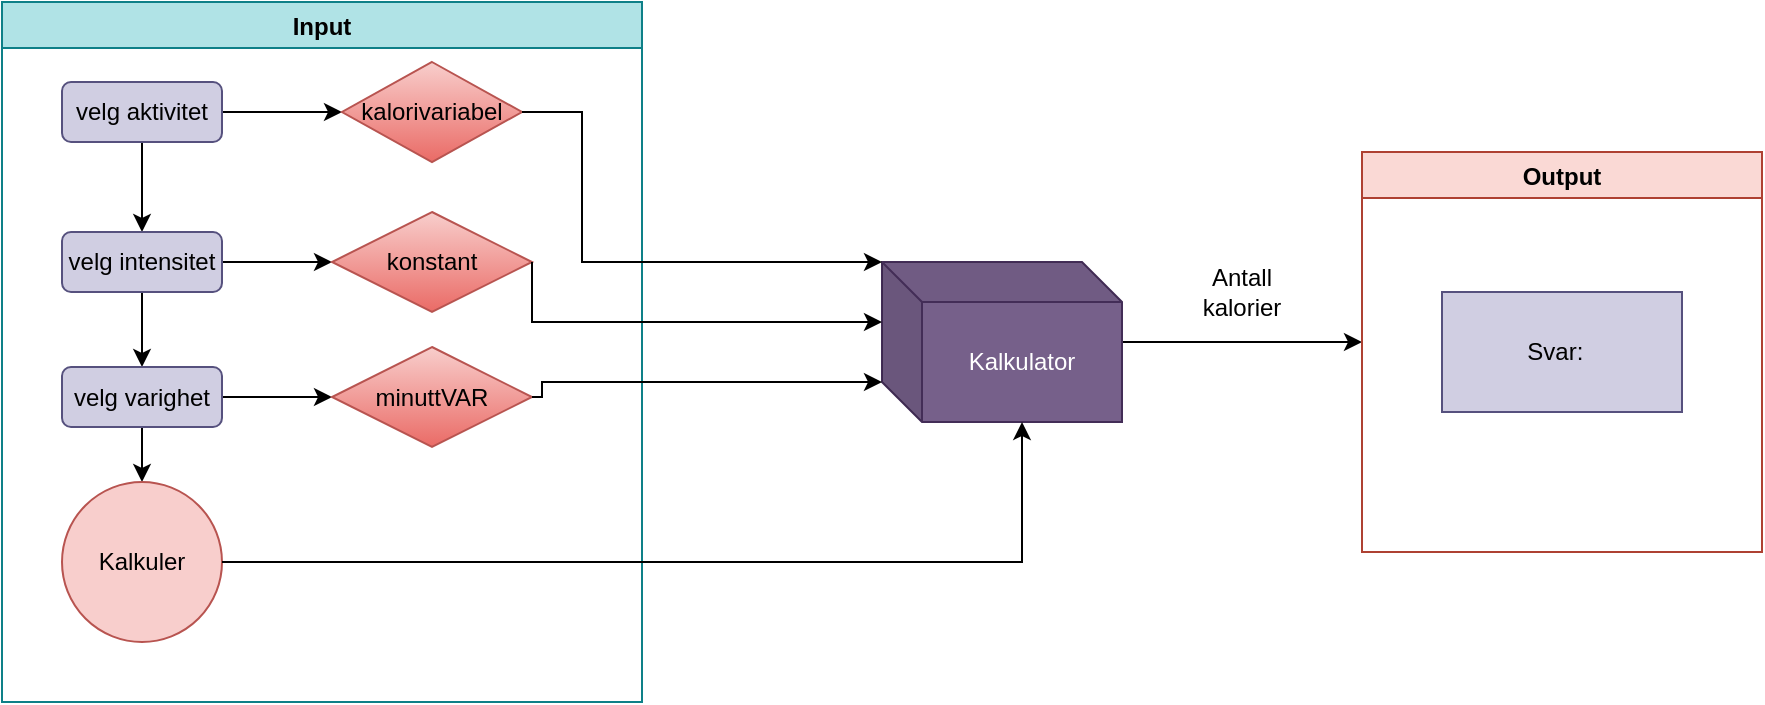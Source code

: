 <mxfile version="17.4.6" type="device"><diagram id="C5RBs43oDa-KdzZeNtuy" name="Page-1"><mxGraphModel dx="1022" dy="475" grid="1" gridSize="10" guides="1" tooltips="1" connect="1" arrows="1" fold="1" page="1" pageScale="1" pageWidth="827" pageHeight="1169" math="0" shadow="0"><root><mxCell id="WIyWlLk6GJQsqaUBKTNV-0"/><mxCell id="WIyWlLk6GJQsqaUBKTNV-1" parent="WIyWlLk6GJQsqaUBKTNV-0"/><mxCell id="iWZd9slrCHenvBfdr4zQ-0" value="Input" style="swimlane;fillColor=#b0e3e6;strokeColor=#0e8088;glass=0;gradientColor=none;" vertex="1" parent="WIyWlLk6GJQsqaUBKTNV-1"><mxGeometry x="60" y="20" width="320" height="350" as="geometry"/></mxCell><mxCell id="iWZd9slrCHenvBfdr4zQ-4" style="edgeStyle=orthogonalEdgeStyle;rounded=0;orthogonalLoop=1;jettySize=auto;html=1;entryX=0;entryY=0.5;entryDx=0;entryDy=0;" edge="1" parent="iWZd9slrCHenvBfdr4zQ-0" source="iWZd9slrCHenvBfdr4zQ-1" target="iWZd9slrCHenvBfdr4zQ-3"><mxGeometry relative="1" as="geometry"/></mxCell><mxCell id="iWZd9slrCHenvBfdr4zQ-16" style="edgeStyle=orthogonalEdgeStyle;rounded=0;orthogonalLoop=1;jettySize=auto;html=1;entryX=0.5;entryY=0;entryDx=0;entryDy=0;" edge="1" parent="iWZd9slrCHenvBfdr4zQ-0" source="iWZd9slrCHenvBfdr4zQ-1" target="iWZd9slrCHenvBfdr4zQ-8"><mxGeometry relative="1" as="geometry"/></mxCell><mxCell id="iWZd9slrCHenvBfdr4zQ-1" value="velg aktivitet" style="rounded=1;whiteSpace=wrap;html=1;fillColor=#d0cee2;strokeColor=#56517e;" vertex="1" parent="iWZd9slrCHenvBfdr4zQ-0"><mxGeometry x="30" y="40" width="80" height="30" as="geometry"/></mxCell><mxCell id="iWZd9slrCHenvBfdr4zQ-3" value="kalorivariabel" style="rhombus;whiteSpace=wrap;html=1;fillColor=#f8cecc;gradientColor=#ea6b66;strokeColor=#b85450;" vertex="1" parent="iWZd9slrCHenvBfdr4zQ-0"><mxGeometry x="170" y="30" width="90" height="50" as="geometry"/></mxCell><mxCell id="iWZd9slrCHenvBfdr4zQ-10" style="edgeStyle=orthogonalEdgeStyle;rounded=0;orthogonalLoop=1;jettySize=auto;html=1;" edge="1" parent="iWZd9slrCHenvBfdr4zQ-0" source="iWZd9slrCHenvBfdr4zQ-8" target="iWZd9slrCHenvBfdr4zQ-9"><mxGeometry relative="1" as="geometry"/></mxCell><mxCell id="iWZd9slrCHenvBfdr4zQ-17" style="edgeStyle=orthogonalEdgeStyle;rounded=0;orthogonalLoop=1;jettySize=auto;html=1;exitX=0.5;exitY=1;exitDx=0;exitDy=0;entryX=0.5;entryY=0;entryDx=0;entryDy=0;" edge="1" parent="iWZd9slrCHenvBfdr4zQ-0" source="iWZd9slrCHenvBfdr4zQ-8" target="iWZd9slrCHenvBfdr4zQ-11"><mxGeometry relative="1" as="geometry"/></mxCell><mxCell id="iWZd9slrCHenvBfdr4zQ-8" value="velg intensitet" style="rounded=1;whiteSpace=wrap;html=1;fillColor=#d0cee2;strokeColor=#56517e;" vertex="1" parent="iWZd9slrCHenvBfdr4zQ-0"><mxGeometry x="30" y="115" width="80" height="30" as="geometry"/></mxCell><mxCell id="iWZd9slrCHenvBfdr4zQ-9" value="konstant" style="rhombus;whiteSpace=wrap;html=1;fillColor=#f8cecc;gradientColor=#ea6b66;strokeColor=#b85450;" vertex="1" parent="iWZd9slrCHenvBfdr4zQ-0"><mxGeometry x="165" y="105" width="100" height="50" as="geometry"/></mxCell><mxCell id="iWZd9slrCHenvBfdr4zQ-15" style="edgeStyle=orthogonalEdgeStyle;rounded=0;orthogonalLoop=1;jettySize=auto;html=1;entryX=0;entryY=0.5;entryDx=0;entryDy=0;" edge="1" parent="iWZd9slrCHenvBfdr4zQ-0" source="iWZd9slrCHenvBfdr4zQ-11" target="iWZd9slrCHenvBfdr4zQ-12"><mxGeometry relative="1" as="geometry"/></mxCell><mxCell id="iWZd9slrCHenvBfdr4zQ-19" style="edgeStyle=orthogonalEdgeStyle;rounded=0;orthogonalLoop=1;jettySize=auto;html=1;exitX=0.5;exitY=1;exitDx=0;exitDy=0;entryX=0.5;entryY=0;entryDx=0;entryDy=0;" edge="1" parent="iWZd9slrCHenvBfdr4zQ-0" source="iWZd9slrCHenvBfdr4zQ-11" target="iWZd9slrCHenvBfdr4zQ-18"><mxGeometry relative="1" as="geometry"/></mxCell><mxCell id="iWZd9slrCHenvBfdr4zQ-11" value="velg varighet" style="rounded=1;whiteSpace=wrap;html=1;fillColor=#d0cee2;strokeColor=#56517e;" vertex="1" parent="iWZd9slrCHenvBfdr4zQ-0"><mxGeometry x="30" y="182.5" width="80" height="30" as="geometry"/></mxCell><mxCell id="iWZd9slrCHenvBfdr4zQ-12" value="minuttVAR" style="rhombus;whiteSpace=wrap;html=1;fillColor=#f8cecc;gradientColor=#ea6b66;strokeColor=#b85450;" vertex="1" parent="iWZd9slrCHenvBfdr4zQ-0"><mxGeometry x="165" y="172.5" width="100" height="50" as="geometry"/></mxCell><mxCell id="iWZd9slrCHenvBfdr4zQ-18" value="Kalkuler" style="ellipse;whiteSpace=wrap;html=1;aspect=fixed;fillColor=#f8cecc;strokeColor=#b85450;" vertex="1" parent="iWZd9slrCHenvBfdr4zQ-0"><mxGeometry x="30" y="240" width="80" height="80" as="geometry"/></mxCell><mxCell id="iWZd9slrCHenvBfdr4zQ-25" style="edgeStyle=orthogonalEdgeStyle;rounded=0;orthogonalLoop=1;jettySize=auto;html=1;" edge="1" parent="WIyWlLk6GJQsqaUBKTNV-1" source="iWZd9slrCHenvBfdr4zQ-6"><mxGeometry relative="1" as="geometry"><mxPoint x="740" y="190" as="targetPoint"/></mxGeometry></mxCell><mxCell id="iWZd9slrCHenvBfdr4zQ-6" value="Kalkulator" style="shape=cube;whiteSpace=wrap;html=1;boundedLbl=1;backgroundOutline=1;darkOpacity=0.05;darkOpacity2=0.1;fillColor=#76608a;fontColor=#ffffff;strokeColor=#432D57;" vertex="1" parent="WIyWlLk6GJQsqaUBKTNV-1"><mxGeometry x="500" y="150" width="120" height="80" as="geometry"/></mxCell><mxCell id="iWZd9slrCHenvBfdr4zQ-20" style="edgeStyle=orthogonalEdgeStyle;rounded=0;orthogonalLoop=1;jettySize=auto;html=1;entryX=0;entryY=0;entryDx=70;entryDy=80;entryPerimeter=0;" edge="1" parent="WIyWlLk6GJQsqaUBKTNV-1" source="iWZd9slrCHenvBfdr4zQ-18" target="iWZd9slrCHenvBfdr4zQ-6"><mxGeometry relative="1" as="geometry"/></mxCell><mxCell id="iWZd9slrCHenvBfdr4zQ-21" style="edgeStyle=orthogonalEdgeStyle;rounded=0;orthogonalLoop=1;jettySize=auto;html=1;exitX=1;exitY=0.5;exitDx=0;exitDy=0;entryX=0;entryY=0;entryDx=0;entryDy=60;entryPerimeter=0;" edge="1" parent="WIyWlLk6GJQsqaUBKTNV-1" source="iWZd9slrCHenvBfdr4zQ-12" target="iWZd9slrCHenvBfdr4zQ-6"><mxGeometry relative="1" as="geometry"><Array as="points"><mxPoint x="330" y="218"/><mxPoint x="330" y="210"/></Array></mxGeometry></mxCell><mxCell id="iWZd9slrCHenvBfdr4zQ-22" style="edgeStyle=orthogonalEdgeStyle;rounded=0;orthogonalLoop=1;jettySize=auto;html=1;exitX=1;exitY=0.5;exitDx=0;exitDy=0;entryX=0;entryY=0;entryDx=0;entryDy=30;entryPerimeter=0;" edge="1" parent="WIyWlLk6GJQsqaUBKTNV-1" source="iWZd9slrCHenvBfdr4zQ-9" target="iWZd9slrCHenvBfdr4zQ-6"><mxGeometry relative="1" as="geometry"><Array as="points"><mxPoint x="325" y="180"/></Array></mxGeometry></mxCell><mxCell id="iWZd9slrCHenvBfdr4zQ-23" style="edgeStyle=orthogonalEdgeStyle;rounded=0;orthogonalLoop=1;jettySize=auto;html=1;exitX=1;exitY=0.5;exitDx=0;exitDy=0;entryX=0;entryY=0;entryDx=0;entryDy=0;entryPerimeter=0;" edge="1" parent="WIyWlLk6GJQsqaUBKTNV-1" source="iWZd9slrCHenvBfdr4zQ-3" target="iWZd9slrCHenvBfdr4zQ-6"><mxGeometry relative="1" as="geometry"><Array as="points"><mxPoint x="350" y="75"/><mxPoint x="350" y="150"/></Array></mxGeometry></mxCell><mxCell id="iWZd9slrCHenvBfdr4zQ-24" value="Output" style="swimlane;fillColor=#fad9d5;strokeColor=#ae4132;" vertex="1" parent="WIyWlLk6GJQsqaUBKTNV-1"><mxGeometry x="740" y="95" width="200" height="200" as="geometry"/></mxCell><mxCell id="iWZd9slrCHenvBfdr4zQ-26" value="Svar:&amp;nbsp;&amp;nbsp;" style="rounded=0;whiteSpace=wrap;html=1;fillColor=#d0cee2;strokeColor=#56517e;" vertex="1" parent="iWZd9slrCHenvBfdr4zQ-24"><mxGeometry x="40" y="70" width="120" height="60" as="geometry"/></mxCell><mxCell id="iWZd9slrCHenvBfdr4zQ-30" value="Antall kalorier" style="text;html=1;strokeColor=none;fillColor=none;align=center;verticalAlign=middle;whiteSpace=wrap;rounded=0;" vertex="1" parent="WIyWlLk6GJQsqaUBKTNV-1"><mxGeometry x="650" y="150" width="60" height="30" as="geometry"/></mxCell></root></mxGraphModel></diagram></mxfile>